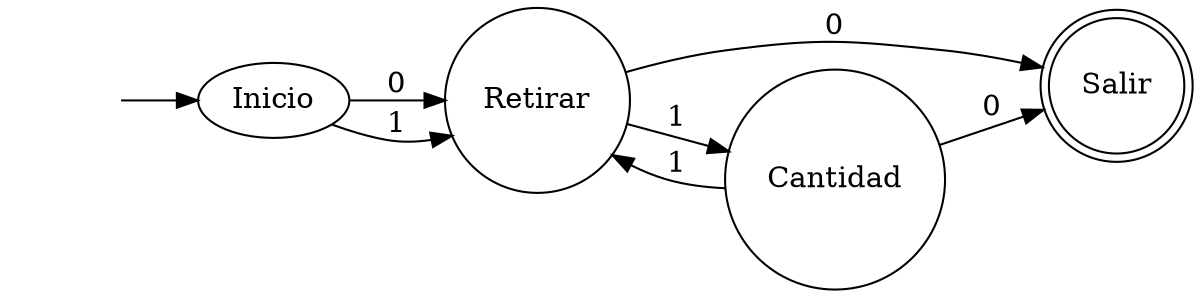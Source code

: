 digraph "ATM Simple" {
	graph [rankdir=LR]
	"" [label="" shape=plaintext]
	Salir [label=Salir shape=doublecircle]
	Retirar [label=Retirar shape=circle]
	Cantidad [label=Cantidad shape=circle]
	"" -> Inicio [label=""]
	Inicio -> Retirar [label=0]
	Inicio -> Retirar [label=1]
	Retirar -> Cantidad [label=1]
	Retirar -> Salir [label=0]
	Cantidad -> Retirar [label=1]
	Cantidad -> Salir [label=0]
}
